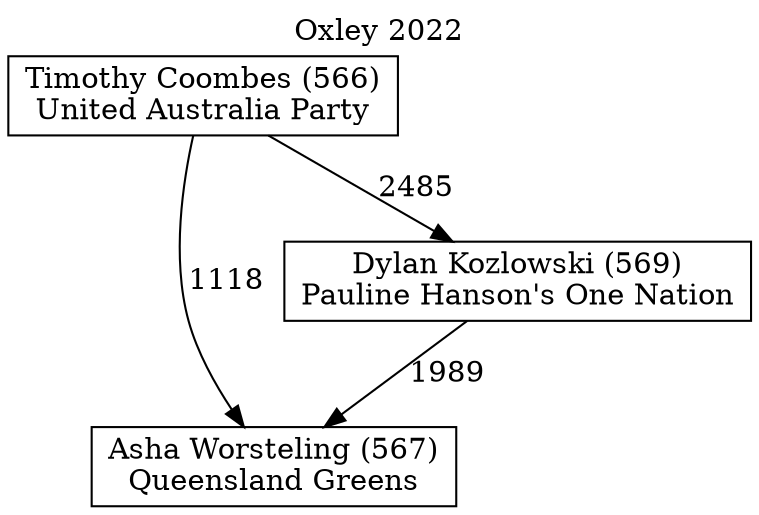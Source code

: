 // House preference flow
digraph "Asha Worsteling (567)_Oxley_2022" {
	graph [label="Oxley 2022" labelloc=t mclimit=10]
	node [shape=box]
	"Asha Worsteling (567)" [label="Asha Worsteling (567)
Queensland Greens"]
	"Dylan Kozlowski (569)" [label="Dylan Kozlowski (569)
Pauline Hanson's One Nation"]
	"Timothy Coombes (566)" [label="Timothy Coombes (566)
United Australia Party"]
	"Dylan Kozlowski (569)" -> "Asha Worsteling (567)" [label=1989]
	"Timothy Coombes (566)" -> "Asha Worsteling (567)" [label=1118]
	"Timothy Coombes (566)" -> "Dylan Kozlowski (569)" [label=2485]
}
